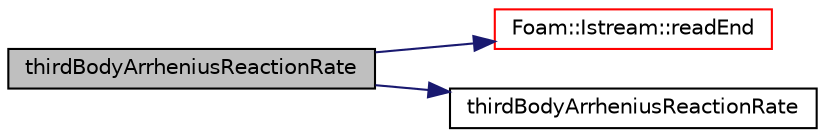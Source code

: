 digraph "thirdBodyArrheniusReactionRate"
{
  bgcolor="transparent";
  edge [fontname="Helvetica",fontsize="10",labelfontname="Helvetica",labelfontsize="10"];
  node [fontname="Helvetica",fontsize="10",shape=record];
  rankdir="LR";
  Node1 [label="thirdBodyArrheniusReactionRate",height=0.2,width=0.4,color="black", fillcolor="grey75", style="filled", fontcolor="black"];
  Node1 -> Node2 [color="midnightblue",fontsize="10",style="solid",fontname="Helvetica"];
  Node2 [label="Foam::Istream::readEnd",height=0.2,width=0.4,color="red",URL="$a01217.html#a092d231ce97840ca80cad9b0e98acbb8"];
  Node1 -> Node3 [color="midnightblue",fontsize="10",style="solid",fontname="Helvetica"];
  Node3 [label="thirdBodyArrheniusReactionRate",height=0.2,width=0.4,color="black",URL="$a02677.html#a8181d4d7c76f03ae12e8be2b8fe67209",tooltip="Construct from components. "];
}
